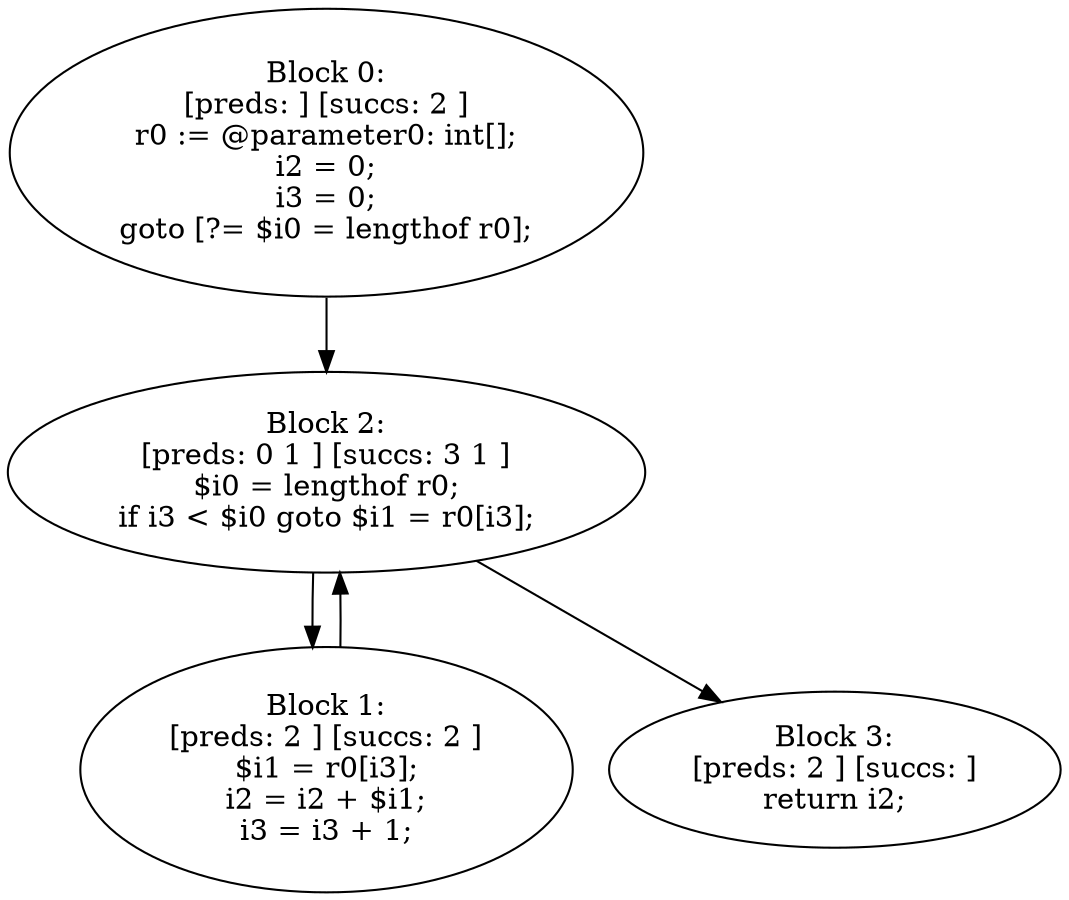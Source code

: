 digraph "unitGraph" {
    "Block 0:
[preds: ] [succs: 2 ]
r0 := @parameter0: int[];
i2 = 0;
i3 = 0;
goto [?= $i0 = lengthof r0];
"
    "Block 1:
[preds: 2 ] [succs: 2 ]
$i1 = r0[i3];
i2 = i2 + $i1;
i3 = i3 + 1;
"
    "Block 2:
[preds: 0 1 ] [succs: 3 1 ]
$i0 = lengthof r0;
if i3 < $i0 goto $i1 = r0[i3];
"
    "Block 3:
[preds: 2 ] [succs: ]
return i2;
"
    "Block 0:
[preds: ] [succs: 2 ]
r0 := @parameter0: int[];
i2 = 0;
i3 = 0;
goto [?= $i0 = lengthof r0];
"->"Block 2:
[preds: 0 1 ] [succs: 3 1 ]
$i0 = lengthof r0;
if i3 < $i0 goto $i1 = r0[i3];
";
    "Block 1:
[preds: 2 ] [succs: 2 ]
$i1 = r0[i3];
i2 = i2 + $i1;
i3 = i3 + 1;
"->"Block 2:
[preds: 0 1 ] [succs: 3 1 ]
$i0 = lengthof r0;
if i3 < $i0 goto $i1 = r0[i3];
";
    "Block 2:
[preds: 0 1 ] [succs: 3 1 ]
$i0 = lengthof r0;
if i3 < $i0 goto $i1 = r0[i3];
"->"Block 3:
[preds: 2 ] [succs: ]
return i2;
";
    "Block 2:
[preds: 0 1 ] [succs: 3 1 ]
$i0 = lengthof r0;
if i3 < $i0 goto $i1 = r0[i3];
"->"Block 1:
[preds: 2 ] [succs: 2 ]
$i1 = r0[i3];
i2 = i2 + $i1;
i3 = i3 + 1;
";
}
